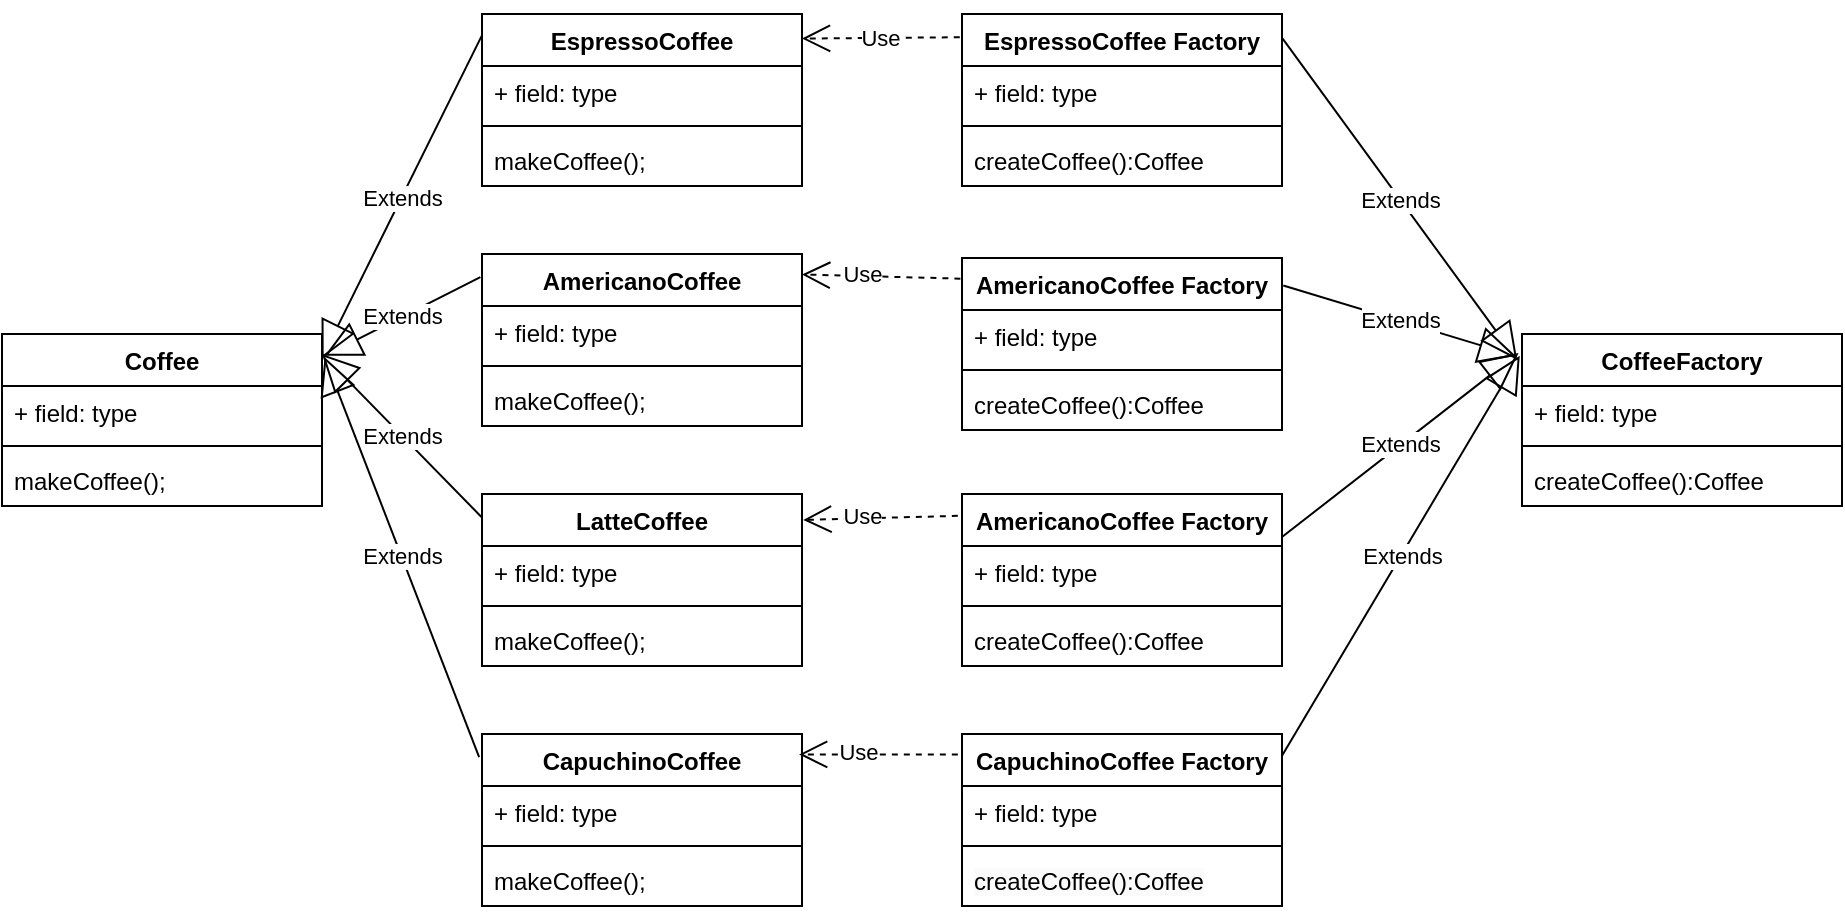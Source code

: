 <mxfile version="21.6.8" type="device">
  <diagram id="C5RBs43oDa-KdzZeNtuy" name="Page-1">
    <mxGraphModel dx="2876" dy="2283" grid="1" gridSize="10" guides="1" tooltips="1" connect="1" arrows="1" fold="1" page="1" pageScale="1" pageWidth="827" pageHeight="1169" math="0" shadow="0">
      <root>
        <mxCell id="WIyWlLk6GJQsqaUBKTNV-0" />
        <mxCell id="WIyWlLk6GJQsqaUBKTNV-1" parent="WIyWlLk6GJQsqaUBKTNV-0" />
        <mxCell id="Ml6bW5tt5H1ydEq0_krQ-0" value="CoffeeFactory" style="swimlane;fontStyle=1;align=center;verticalAlign=top;childLayout=stackLayout;horizontal=1;startSize=26;horizontalStack=0;resizeParent=1;resizeParentMax=0;resizeLast=0;collapsible=1;marginBottom=0;whiteSpace=wrap;html=1;" vertex="1" parent="WIyWlLk6GJQsqaUBKTNV-1">
          <mxGeometry x="310" y="-720" width="160" height="86" as="geometry" />
        </mxCell>
        <mxCell id="Ml6bW5tt5H1ydEq0_krQ-1" value="+ field: type" style="text;strokeColor=none;fillColor=none;align=left;verticalAlign=top;spacingLeft=4;spacingRight=4;overflow=hidden;rotatable=0;points=[[0,0.5],[1,0.5]];portConstraint=eastwest;whiteSpace=wrap;html=1;" vertex="1" parent="Ml6bW5tt5H1ydEq0_krQ-0">
          <mxGeometry y="26" width="160" height="26" as="geometry" />
        </mxCell>
        <mxCell id="Ml6bW5tt5H1ydEq0_krQ-2" value="" style="line;strokeWidth=1;fillColor=none;align=left;verticalAlign=middle;spacingTop=-1;spacingLeft=3;spacingRight=3;rotatable=0;labelPosition=right;points=[];portConstraint=eastwest;strokeColor=inherit;" vertex="1" parent="Ml6bW5tt5H1ydEq0_krQ-0">
          <mxGeometry y="52" width="160" height="8" as="geometry" />
        </mxCell>
        <mxCell id="Ml6bW5tt5H1ydEq0_krQ-3" value="createCoffee():Coffee" style="text;strokeColor=none;fillColor=none;align=left;verticalAlign=top;spacingLeft=4;spacingRight=4;overflow=hidden;rotatable=0;points=[[0,0.5],[1,0.5]];portConstraint=eastwest;whiteSpace=wrap;html=1;" vertex="1" parent="Ml6bW5tt5H1ydEq0_krQ-0">
          <mxGeometry y="60" width="160" height="26" as="geometry" />
        </mxCell>
        <mxCell id="Ml6bW5tt5H1ydEq0_krQ-6" value="EspressoCoffee" style="swimlane;fontStyle=1;align=center;verticalAlign=top;childLayout=stackLayout;horizontal=1;startSize=26;horizontalStack=0;resizeParent=1;resizeParentMax=0;resizeLast=0;collapsible=1;marginBottom=0;whiteSpace=wrap;html=1;" vertex="1" parent="WIyWlLk6GJQsqaUBKTNV-1">
          <mxGeometry x="-210" y="-880" width="160" height="86" as="geometry" />
        </mxCell>
        <mxCell id="Ml6bW5tt5H1ydEq0_krQ-7" value="+ field: type" style="text;strokeColor=none;fillColor=none;align=left;verticalAlign=top;spacingLeft=4;spacingRight=4;overflow=hidden;rotatable=0;points=[[0,0.5],[1,0.5]];portConstraint=eastwest;whiteSpace=wrap;html=1;" vertex="1" parent="Ml6bW5tt5H1ydEq0_krQ-6">
          <mxGeometry y="26" width="160" height="26" as="geometry" />
        </mxCell>
        <mxCell id="Ml6bW5tt5H1ydEq0_krQ-8" value="" style="line;strokeWidth=1;fillColor=none;align=left;verticalAlign=middle;spacingTop=-1;spacingLeft=3;spacingRight=3;rotatable=0;labelPosition=right;points=[];portConstraint=eastwest;strokeColor=inherit;" vertex="1" parent="Ml6bW5tt5H1ydEq0_krQ-6">
          <mxGeometry y="52" width="160" height="8" as="geometry" />
        </mxCell>
        <mxCell id="Ml6bW5tt5H1ydEq0_krQ-9" value="makeCoffee();&lt;br&gt;" style="text;strokeColor=none;fillColor=none;align=left;verticalAlign=top;spacingLeft=4;spacingRight=4;overflow=hidden;rotatable=0;points=[[0,0.5],[1,0.5]];portConstraint=eastwest;whiteSpace=wrap;html=1;" vertex="1" parent="Ml6bW5tt5H1ydEq0_krQ-6">
          <mxGeometry y="60" width="160" height="26" as="geometry" />
        </mxCell>
        <mxCell id="Ml6bW5tt5H1ydEq0_krQ-10" value="AmericanoCoffee" style="swimlane;fontStyle=1;align=center;verticalAlign=top;childLayout=stackLayout;horizontal=1;startSize=26;horizontalStack=0;resizeParent=1;resizeParentMax=0;resizeLast=0;collapsible=1;marginBottom=0;whiteSpace=wrap;html=1;" vertex="1" parent="WIyWlLk6GJQsqaUBKTNV-1">
          <mxGeometry x="-210" y="-760" width="160" height="86" as="geometry" />
        </mxCell>
        <mxCell id="Ml6bW5tt5H1ydEq0_krQ-11" value="+ field: type" style="text;strokeColor=none;fillColor=none;align=left;verticalAlign=top;spacingLeft=4;spacingRight=4;overflow=hidden;rotatable=0;points=[[0,0.5],[1,0.5]];portConstraint=eastwest;whiteSpace=wrap;html=1;" vertex="1" parent="Ml6bW5tt5H1ydEq0_krQ-10">
          <mxGeometry y="26" width="160" height="26" as="geometry" />
        </mxCell>
        <mxCell id="Ml6bW5tt5H1ydEq0_krQ-12" value="" style="line;strokeWidth=1;fillColor=none;align=left;verticalAlign=middle;spacingTop=-1;spacingLeft=3;spacingRight=3;rotatable=0;labelPosition=right;points=[];portConstraint=eastwest;strokeColor=inherit;" vertex="1" parent="Ml6bW5tt5H1ydEq0_krQ-10">
          <mxGeometry y="52" width="160" height="8" as="geometry" />
        </mxCell>
        <mxCell id="Ml6bW5tt5H1ydEq0_krQ-13" value="makeCoffee();" style="text;strokeColor=none;fillColor=none;align=left;verticalAlign=top;spacingLeft=4;spacingRight=4;overflow=hidden;rotatable=0;points=[[0,0.5],[1,0.5]];portConstraint=eastwest;whiteSpace=wrap;html=1;" vertex="1" parent="Ml6bW5tt5H1ydEq0_krQ-10">
          <mxGeometry y="60" width="160" height="26" as="geometry" />
        </mxCell>
        <mxCell id="Ml6bW5tt5H1ydEq0_krQ-14" value="LatteCoffee" style="swimlane;fontStyle=1;align=center;verticalAlign=top;childLayout=stackLayout;horizontal=1;startSize=26;horizontalStack=0;resizeParent=1;resizeParentMax=0;resizeLast=0;collapsible=1;marginBottom=0;whiteSpace=wrap;html=1;" vertex="1" parent="WIyWlLk6GJQsqaUBKTNV-1">
          <mxGeometry x="-210" y="-640" width="160" height="86" as="geometry" />
        </mxCell>
        <mxCell id="Ml6bW5tt5H1ydEq0_krQ-15" value="+ field: type" style="text;strokeColor=none;fillColor=none;align=left;verticalAlign=top;spacingLeft=4;spacingRight=4;overflow=hidden;rotatable=0;points=[[0,0.5],[1,0.5]];portConstraint=eastwest;whiteSpace=wrap;html=1;" vertex="1" parent="Ml6bW5tt5H1ydEq0_krQ-14">
          <mxGeometry y="26" width="160" height="26" as="geometry" />
        </mxCell>
        <mxCell id="Ml6bW5tt5H1ydEq0_krQ-16" value="" style="line;strokeWidth=1;fillColor=none;align=left;verticalAlign=middle;spacingTop=-1;spacingLeft=3;spacingRight=3;rotatable=0;labelPosition=right;points=[];portConstraint=eastwest;strokeColor=inherit;" vertex="1" parent="Ml6bW5tt5H1ydEq0_krQ-14">
          <mxGeometry y="52" width="160" height="8" as="geometry" />
        </mxCell>
        <mxCell id="Ml6bW5tt5H1ydEq0_krQ-17" value="makeCoffee();" style="text;strokeColor=none;fillColor=none;align=left;verticalAlign=top;spacingLeft=4;spacingRight=4;overflow=hidden;rotatable=0;points=[[0,0.5],[1,0.5]];portConstraint=eastwest;whiteSpace=wrap;html=1;" vertex="1" parent="Ml6bW5tt5H1ydEq0_krQ-14">
          <mxGeometry y="60" width="160" height="26" as="geometry" />
        </mxCell>
        <mxCell id="Ml6bW5tt5H1ydEq0_krQ-18" value="CapuchinoCoffee" style="swimlane;fontStyle=1;align=center;verticalAlign=top;childLayout=stackLayout;horizontal=1;startSize=26;horizontalStack=0;resizeParent=1;resizeParentMax=0;resizeLast=0;collapsible=1;marginBottom=0;whiteSpace=wrap;html=1;" vertex="1" parent="WIyWlLk6GJQsqaUBKTNV-1">
          <mxGeometry x="-210" y="-520" width="160" height="86" as="geometry" />
        </mxCell>
        <mxCell id="Ml6bW5tt5H1ydEq0_krQ-19" value="+ field: type" style="text;strokeColor=none;fillColor=none;align=left;verticalAlign=top;spacingLeft=4;spacingRight=4;overflow=hidden;rotatable=0;points=[[0,0.5],[1,0.5]];portConstraint=eastwest;whiteSpace=wrap;html=1;" vertex="1" parent="Ml6bW5tt5H1ydEq0_krQ-18">
          <mxGeometry y="26" width="160" height="26" as="geometry" />
        </mxCell>
        <mxCell id="Ml6bW5tt5H1ydEq0_krQ-20" value="" style="line;strokeWidth=1;fillColor=none;align=left;verticalAlign=middle;spacingTop=-1;spacingLeft=3;spacingRight=3;rotatable=0;labelPosition=right;points=[];portConstraint=eastwest;strokeColor=inherit;" vertex="1" parent="Ml6bW5tt5H1ydEq0_krQ-18">
          <mxGeometry y="52" width="160" height="8" as="geometry" />
        </mxCell>
        <mxCell id="Ml6bW5tt5H1ydEq0_krQ-21" value="makeCoffee();" style="text;strokeColor=none;fillColor=none;align=left;verticalAlign=top;spacingLeft=4;spacingRight=4;overflow=hidden;rotatable=0;points=[[0,0.5],[1,0.5]];portConstraint=eastwest;whiteSpace=wrap;html=1;" vertex="1" parent="Ml6bW5tt5H1ydEq0_krQ-18">
          <mxGeometry y="60" width="160" height="26" as="geometry" />
        </mxCell>
        <mxCell id="Ml6bW5tt5H1ydEq0_krQ-35" value="EspressoCoffee Factory" style="swimlane;fontStyle=1;align=center;verticalAlign=top;childLayout=stackLayout;horizontal=1;startSize=26;horizontalStack=0;resizeParent=1;resizeParentMax=0;resizeLast=0;collapsible=1;marginBottom=0;whiteSpace=wrap;html=1;" vertex="1" parent="WIyWlLk6GJQsqaUBKTNV-1">
          <mxGeometry x="30" y="-880" width="160" height="86" as="geometry" />
        </mxCell>
        <mxCell id="Ml6bW5tt5H1ydEq0_krQ-36" value="+ field: type" style="text;strokeColor=none;fillColor=none;align=left;verticalAlign=top;spacingLeft=4;spacingRight=4;overflow=hidden;rotatable=0;points=[[0,0.5],[1,0.5]];portConstraint=eastwest;whiteSpace=wrap;html=1;" vertex="1" parent="Ml6bW5tt5H1ydEq0_krQ-35">
          <mxGeometry y="26" width="160" height="26" as="geometry" />
        </mxCell>
        <mxCell id="Ml6bW5tt5H1ydEq0_krQ-37" value="" style="line;strokeWidth=1;fillColor=none;align=left;verticalAlign=middle;spacingTop=-1;spacingLeft=3;spacingRight=3;rotatable=0;labelPosition=right;points=[];portConstraint=eastwest;strokeColor=inherit;" vertex="1" parent="Ml6bW5tt5H1ydEq0_krQ-35">
          <mxGeometry y="52" width="160" height="8" as="geometry" />
        </mxCell>
        <mxCell id="Ml6bW5tt5H1ydEq0_krQ-38" value="createCoffee():Coffee" style="text;strokeColor=none;fillColor=none;align=left;verticalAlign=top;spacingLeft=4;spacingRight=4;overflow=hidden;rotatable=0;points=[[0,0.5],[1,0.5]];portConstraint=eastwest;whiteSpace=wrap;html=1;" vertex="1" parent="Ml6bW5tt5H1ydEq0_krQ-35">
          <mxGeometry y="60" width="160" height="26" as="geometry" />
        </mxCell>
        <mxCell id="Ml6bW5tt5H1ydEq0_krQ-47" value="CapuchinoCoffee Factory" style="swimlane;fontStyle=1;align=center;verticalAlign=top;childLayout=stackLayout;horizontal=1;startSize=26;horizontalStack=0;resizeParent=1;resizeParentMax=0;resizeLast=0;collapsible=1;marginBottom=0;whiteSpace=wrap;html=1;" vertex="1" parent="WIyWlLk6GJQsqaUBKTNV-1">
          <mxGeometry x="30" y="-520" width="160" height="86" as="geometry" />
        </mxCell>
        <mxCell id="Ml6bW5tt5H1ydEq0_krQ-48" value="+ field: type" style="text;strokeColor=none;fillColor=none;align=left;verticalAlign=top;spacingLeft=4;spacingRight=4;overflow=hidden;rotatable=0;points=[[0,0.5],[1,0.5]];portConstraint=eastwest;whiteSpace=wrap;html=1;" vertex="1" parent="Ml6bW5tt5H1ydEq0_krQ-47">
          <mxGeometry y="26" width="160" height="26" as="geometry" />
        </mxCell>
        <mxCell id="Ml6bW5tt5H1ydEq0_krQ-49" value="" style="line;strokeWidth=1;fillColor=none;align=left;verticalAlign=middle;spacingTop=-1;spacingLeft=3;spacingRight=3;rotatable=0;labelPosition=right;points=[];portConstraint=eastwest;strokeColor=inherit;" vertex="1" parent="Ml6bW5tt5H1ydEq0_krQ-47">
          <mxGeometry y="52" width="160" height="8" as="geometry" />
        </mxCell>
        <mxCell id="Ml6bW5tt5H1ydEq0_krQ-50" value="&lt;meta charset=&quot;utf-8&quot;&gt;&lt;span style=&quot;color: rgb(0, 0, 0); font-family: Helvetica; font-size: 12px; font-style: normal; font-variant-ligatures: normal; font-variant-caps: normal; font-weight: 400; letter-spacing: normal; orphans: 2; text-align: left; text-indent: 0px; text-transform: none; widows: 2; word-spacing: 0px; -webkit-text-stroke-width: 0px; background-color: rgb(251, 251, 251); text-decoration-thickness: initial; text-decoration-style: initial; text-decoration-color: initial; float: none; display: inline !important;&quot;&gt;createCoffee():Coffee&lt;/span&gt;" style="text;strokeColor=none;fillColor=none;align=left;verticalAlign=top;spacingLeft=4;spacingRight=4;overflow=hidden;rotatable=0;points=[[0,0.5],[1,0.5]];portConstraint=eastwest;whiteSpace=wrap;html=1;" vertex="1" parent="Ml6bW5tt5H1ydEq0_krQ-47">
          <mxGeometry y="60" width="160" height="26" as="geometry" />
        </mxCell>
        <mxCell id="Ml6bW5tt5H1ydEq0_krQ-56" value="Use" style="endArrow=open;endSize=12;dashed=1;html=1;rounded=0;entryX=1;entryY=0.143;entryDx=0;entryDy=0;exitX=-0.007;exitY=0.135;exitDx=0;exitDy=0;exitPerimeter=0;entryPerimeter=0;" edge="1" parent="WIyWlLk6GJQsqaUBKTNV-1" source="Ml6bW5tt5H1ydEq0_krQ-35" target="Ml6bW5tt5H1ydEq0_krQ-6">
          <mxGeometry x="0.002" width="160" relative="1" as="geometry">
            <mxPoint x="290" y="-990" as="sourcePoint" />
            <mxPoint x="470" y="-910" as="targetPoint" />
            <mxPoint as="offset" />
          </mxGeometry>
        </mxCell>
        <mxCell id="Ml6bW5tt5H1ydEq0_krQ-57" value="Extends" style="endArrow=block;endSize=16;endFill=0;html=1;rounded=0;exitX=1.002;exitY=0.143;exitDx=0;exitDy=0;exitPerimeter=0;entryX=-0.015;entryY=0.151;entryDx=0;entryDy=0;entryPerimeter=0;" edge="1" parent="WIyWlLk6GJQsqaUBKTNV-1" source="Ml6bW5tt5H1ydEq0_krQ-35" target="Ml6bW5tt5H1ydEq0_krQ-0">
          <mxGeometry width="160" relative="1" as="geometry">
            <mxPoint x="519" y="-779" as="sourcePoint" />
            <mxPoint x="190" y="-720" as="targetPoint" />
          </mxGeometry>
        </mxCell>
        <mxCell id="Ml6bW5tt5H1ydEq0_krQ-58" value="AmericanoCoffee&amp;nbsp;Factory" style="swimlane;fontStyle=1;align=center;verticalAlign=top;childLayout=stackLayout;horizontal=1;startSize=26;horizontalStack=0;resizeParent=1;resizeParentMax=0;resizeLast=0;collapsible=1;marginBottom=0;whiteSpace=wrap;html=1;" vertex="1" parent="WIyWlLk6GJQsqaUBKTNV-1">
          <mxGeometry x="30" y="-758" width="160" height="86" as="geometry" />
        </mxCell>
        <mxCell id="Ml6bW5tt5H1ydEq0_krQ-59" value="+ field: type" style="text;strokeColor=none;fillColor=none;align=left;verticalAlign=top;spacingLeft=4;spacingRight=4;overflow=hidden;rotatable=0;points=[[0,0.5],[1,0.5]];portConstraint=eastwest;whiteSpace=wrap;html=1;" vertex="1" parent="Ml6bW5tt5H1ydEq0_krQ-58">
          <mxGeometry y="26" width="160" height="26" as="geometry" />
        </mxCell>
        <mxCell id="Ml6bW5tt5H1ydEq0_krQ-60" value="" style="line;strokeWidth=1;fillColor=none;align=left;verticalAlign=middle;spacingTop=-1;spacingLeft=3;spacingRight=3;rotatable=0;labelPosition=right;points=[];portConstraint=eastwest;strokeColor=inherit;" vertex="1" parent="Ml6bW5tt5H1ydEq0_krQ-58">
          <mxGeometry y="52" width="160" height="8" as="geometry" />
        </mxCell>
        <mxCell id="Ml6bW5tt5H1ydEq0_krQ-61" value="createCoffee():Coffee" style="text;strokeColor=none;fillColor=none;align=left;verticalAlign=top;spacingLeft=4;spacingRight=4;overflow=hidden;rotatable=0;points=[[0,0.5],[1,0.5]];portConstraint=eastwest;whiteSpace=wrap;html=1;" vertex="1" parent="Ml6bW5tt5H1ydEq0_krQ-58">
          <mxGeometry y="60" width="160" height="26" as="geometry" />
        </mxCell>
        <mxCell id="Ml6bW5tt5H1ydEq0_krQ-62" value="AmericanoCoffee&amp;nbsp;Factory" style="swimlane;fontStyle=1;align=center;verticalAlign=top;childLayout=stackLayout;horizontal=1;startSize=26;horizontalStack=0;resizeParent=1;resizeParentMax=0;resizeLast=0;collapsible=1;marginBottom=0;whiteSpace=wrap;html=1;" vertex="1" parent="WIyWlLk6GJQsqaUBKTNV-1">
          <mxGeometry x="30" y="-640" width="160" height="86" as="geometry" />
        </mxCell>
        <mxCell id="Ml6bW5tt5H1ydEq0_krQ-63" value="+ field: type" style="text;strokeColor=none;fillColor=none;align=left;verticalAlign=top;spacingLeft=4;spacingRight=4;overflow=hidden;rotatable=0;points=[[0,0.5],[1,0.5]];portConstraint=eastwest;whiteSpace=wrap;html=1;" vertex="1" parent="Ml6bW5tt5H1ydEq0_krQ-62">
          <mxGeometry y="26" width="160" height="26" as="geometry" />
        </mxCell>
        <mxCell id="Ml6bW5tt5H1ydEq0_krQ-64" value="" style="line;strokeWidth=1;fillColor=none;align=left;verticalAlign=middle;spacingTop=-1;spacingLeft=3;spacingRight=3;rotatable=0;labelPosition=right;points=[];portConstraint=eastwest;strokeColor=inherit;" vertex="1" parent="Ml6bW5tt5H1ydEq0_krQ-62">
          <mxGeometry y="52" width="160" height="8" as="geometry" />
        </mxCell>
        <mxCell id="Ml6bW5tt5H1ydEq0_krQ-65" value="createCoffee():Coffee" style="text;strokeColor=none;fillColor=none;align=left;verticalAlign=top;spacingLeft=4;spacingRight=4;overflow=hidden;rotatable=0;points=[[0,0.5],[1,0.5]];portConstraint=eastwest;whiteSpace=wrap;html=1;" vertex="1" parent="Ml6bW5tt5H1ydEq0_krQ-62">
          <mxGeometry y="60" width="160" height="26" as="geometry" />
        </mxCell>
        <mxCell id="Ml6bW5tt5H1ydEq0_krQ-66" value="Extends" style="endArrow=block;endSize=16;endFill=0;html=1;rounded=0;exitX=1.004;exitY=0.16;exitDx=0;exitDy=0;exitPerimeter=0;entryX=-0.02;entryY=0.127;entryDx=0;entryDy=0;entryPerimeter=0;" edge="1" parent="WIyWlLk6GJQsqaUBKTNV-1" source="Ml6bW5tt5H1ydEq0_krQ-58" target="Ml6bW5tt5H1ydEq0_krQ-0">
          <mxGeometry width="160" relative="1" as="geometry">
            <mxPoint x="200" y="-858" as="sourcePoint" />
            <mxPoint x="248" y="-737" as="targetPoint" />
          </mxGeometry>
        </mxCell>
        <mxCell id="Ml6bW5tt5H1ydEq0_krQ-67" value="Extends" style="endArrow=block;endSize=16;endFill=0;html=1;rounded=0;exitX=1;exitY=0.25;exitDx=0;exitDy=0;entryX=-0.011;entryY=0.111;entryDx=0;entryDy=0;entryPerimeter=0;" edge="1" parent="WIyWlLk6GJQsqaUBKTNV-1" source="Ml6bW5tt5H1ydEq0_krQ-62" target="Ml6bW5tt5H1ydEq0_krQ-0">
          <mxGeometry width="160" relative="1" as="geometry">
            <mxPoint x="201" y="-734" as="sourcePoint" />
            <mxPoint x="247" y="-739" as="targetPoint" />
          </mxGeometry>
        </mxCell>
        <mxCell id="Ml6bW5tt5H1ydEq0_krQ-68" value="Extends" style="endArrow=block;endSize=16;endFill=0;html=1;rounded=0;exitX=1;exitY=0.127;exitDx=0;exitDy=0;entryX=-0.007;entryY=0.127;entryDx=0;entryDy=0;entryPerimeter=0;exitPerimeter=0;" edge="1" parent="WIyWlLk6GJQsqaUBKTNV-1" source="Ml6bW5tt5H1ydEq0_krQ-47" target="Ml6bW5tt5H1ydEq0_krQ-0">
          <mxGeometry width="160" relative="1" as="geometry">
            <mxPoint x="200" y="-608" as="sourcePoint" />
            <mxPoint x="248" y="-740" as="targetPoint" />
          </mxGeometry>
        </mxCell>
        <mxCell id="Ml6bW5tt5H1ydEq0_krQ-69" value="Use" style="endArrow=open;endSize=12;dashed=1;html=1;rounded=0;entryX=1;entryY=0.119;entryDx=0;entryDy=0;exitX=-0.005;exitY=0.12;exitDx=0;exitDy=0;exitPerimeter=0;entryPerimeter=0;" edge="1" parent="WIyWlLk6GJQsqaUBKTNV-1" source="Ml6bW5tt5H1ydEq0_krQ-58" target="Ml6bW5tt5H1ydEq0_krQ-10">
          <mxGeometry x="0.243" y="-1" width="160" relative="1" as="geometry">
            <mxPoint x="39" y="-858" as="sourcePoint" />
            <mxPoint x="-40" y="-858" as="targetPoint" />
            <mxPoint as="offset" />
          </mxGeometry>
        </mxCell>
        <mxCell id="Ml6bW5tt5H1ydEq0_krQ-70" value="Use" style="endArrow=open;endSize=12;dashed=1;html=1;rounded=0;entryX=1.004;entryY=0.151;entryDx=0;entryDy=0;exitX=-0.013;exitY=0.127;exitDx=0;exitDy=0;exitPerimeter=0;entryPerimeter=0;" edge="1" parent="WIyWlLk6GJQsqaUBKTNV-1" source="Ml6bW5tt5H1ydEq0_krQ-62" target="Ml6bW5tt5H1ydEq0_krQ-14">
          <mxGeometry x="0.243" y="-1" width="160" relative="1" as="geometry">
            <mxPoint x="39" y="-738" as="sourcePoint" />
            <mxPoint x="-40" y="-740" as="targetPoint" />
            <mxPoint as="offset" />
          </mxGeometry>
        </mxCell>
        <mxCell id="Ml6bW5tt5H1ydEq0_krQ-71" value="Use" style="endArrow=open;endSize=12;dashed=1;html=1;rounded=0;entryX=0.991;entryY=0.119;entryDx=0;entryDy=0;exitX=-0.013;exitY=0.119;exitDx=0;exitDy=0;exitPerimeter=0;entryPerimeter=0;" edge="1" parent="WIyWlLk6GJQsqaUBKTNV-1" source="Ml6bW5tt5H1ydEq0_krQ-47" target="Ml6bW5tt5H1ydEq0_krQ-18">
          <mxGeometry x="0.243" y="-1" width="160" relative="1" as="geometry">
            <mxPoint x="38" y="-619" as="sourcePoint" />
            <mxPoint x="-39" y="-617" as="targetPoint" />
            <mxPoint as="offset" />
          </mxGeometry>
        </mxCell>
        <mxCell id="Ml6bW5tt5H1ydEq0_krQ-73" value="Coffee" style="swimlane;fontStyle=1;align=center;verticalAlign=top;childLayout=stackLayout;horizontal=1;startSize=26;horizontalStack=0;resizeParent=1;resizeParentMax=0;resizeLast=0;collapsible=1;marginBottom=0;whiteSpace=wrap;html=1;" vertex="1" parent="WIyWlLk6GJQsqaUBKTNV-1">
          <mxGeometry x="-450" y="-720" width="160" height="86" as="geometry" />
        </mxCell>
        <mxCell id="Ml6bW5tt5H1ydEq0_krQ-74" value="+ field: type" style="text;strokeColor=none;fillColor=none;align=left;verticalAlign=top;spacingLeft=4;spacingRight=4;overflow=hidden;rotatable=0;points=[[0,0.5],[1,0.5]];portConstraint=eastwest;whiteSpace=wrap;html=1;" vertex="1" parent="Ml6bW5tt5H1ydEq0_krQ-73">
          <mxGeometry y="26" width="160" height="26" as="geometry" />
        </mxCell>
        <mxCell id="Ml6bW5tt5H1ydEq0_krQ-75" value="" style="line;strokeWidth=1;fillColor=none;align=left;verticalAlign=middle;spacingTop=-1;spacingLeft=3;spacingRight=3;rotatable=0;labelPosition=right;points=[];portConstraint=eastwest;strokeColor=inherit;" vertex="1" parent="Ml6bW5tt5H1ydEq0_krQ-73">
          <mxGeometry y="52" width="160" height="8" as="geometry" />
        </mxCell>
        <mxCell id="Ml6bW5tt5H1ydEq0_krQ-76" value="makeCoffee();" style="text;strokeColor=none;fillColor=none;align=left;verticalAlign=top;spacingLeft=4;spacingRight=4;overflow=hidden;rotatable=0;points=[[0,0.5],[1,0.5]];portConstraint=eastwest;whiteSpace=wrap;html=1;" vertex="1" parent="Ml6bW5tt5H1ydEq0_krQ-73">
          <mxGeometry y="60" width="160" height="26" as="geometry" />
        </mxCell>
        <mxCell id="Ml6bW5tt5H1ydEq0_krQ-77" value="Extends" style="endArrow=block;endSize=16;endFill=0;html=1;rounded=0;exitX=-0.001;exitY=0.127;exitDx=0;exitDy=0;exitPerimeter=0;entryX=0.999;entryY=0.143;entryDx=0;entryDy=0;entryPerimeter=0;" edge="1" parent="WIyWlLk6GJQsqaUBKTNV-1" source="Ml6bW5tt5H1ydEq0_krQ-6" target="Ml6bW5tt5H1ydEq0_krQ-73">
          <mxGeometry x="0.003" width="160" relative="1" as="geometry">
            <mxPoint x="-50" y="-770" as="sourcePoint" />
            <mxPoint x="-320" y="-840" as="targetPoint" />
            <mxPoint as="offset" />
          </mxGeometry>
        </mxCell>
        <mxCell id="Ml6bW5tt5H1ydEq0_krQ-78" value="Extends" style="endArrow=block;endSize=16;endFill=0;html=1;rounded=0;exitX=-0.005;exitY=0.135;exitDx=0;exitDy=0;exitPerimeter=0;entryX=1.008;entryY=0.127;entryDx=0;entryDy=0;entryPerimeter=0;" edge="1" parent="WIyWlLk6GJQsqaUBKTNV-1" source="Ml6bW5tt5H1ydEq0_krQ-10" target="Ml6bW5tt5H1ydEq0_krQ-73">
          <mxGeometry x="0.003" width="160" relative="1" as="geometry">
            <mxPoint x="-200" y="-859" as="sourcePoint" />
            <mxPoint x="-280" y="-698" as="targetPoint" />
            <mxPoint as="offset" />
          </mxGeometry>
        </mxCell>
        <mxCell id="Ml6bW5tt5H1ydEq0_krQ-79" value="Extends" style="endArrow=block;endSize=16;endFill=0;html=1;rounded=0;exitX=-0.001;exitY=0.135;exitDx=0;exitDy=0;exitPerimeter=0;" edge="1" parent="WIyWlLk6GJQsqaUBKTNV-1" source="Ml6bW5tt5H1ydEq0_krQ-14">
          <mxGeometry x="0.003" width="160" relative="1" as="geometry">
            <mxPoint x="-201" y="-738" as="sourcePoint" />
            <mxPoint x="-290" y="-710" as="targetPoint" />
            <mxPoint as="offset" />
          </mxGeometry>
        </mxCell>
        <mxCell id="Ml6bW5tt5H1ydEq0_krQ-80" value="Extends" style="endArrow=block;endSize=16;endFill=0;html=1;rounded=0;exitX=-0.009;exitY=0.135;exitDx=0;exitDy=0;exitPerimeter=0;entryX=1.008;entryY=0.135;entryDx=0;entryDy=0;entryPerimeter=0;" edge="1" parent="WIyWlLk6GJQsqaUBKTNV-1" source="Ml6bW5tt5H1ydEq0_krQ-18" target="Ml6bW5tt5H1ydEq0_krQ-73">
          <mxGeometry x="0.003" width="160" relative="1" as="geometry">
            <mxPoint x="-200" y="-618" as="sourcePoint" />
            <mxPoint x="-280" y="-700" as="targetPoint" />
            <mxPoint as="offset" />
          </mxGeometry>
        </mxCell>
      </root>
    </mxGraphModel>
  </diagram>
</mxfile>
